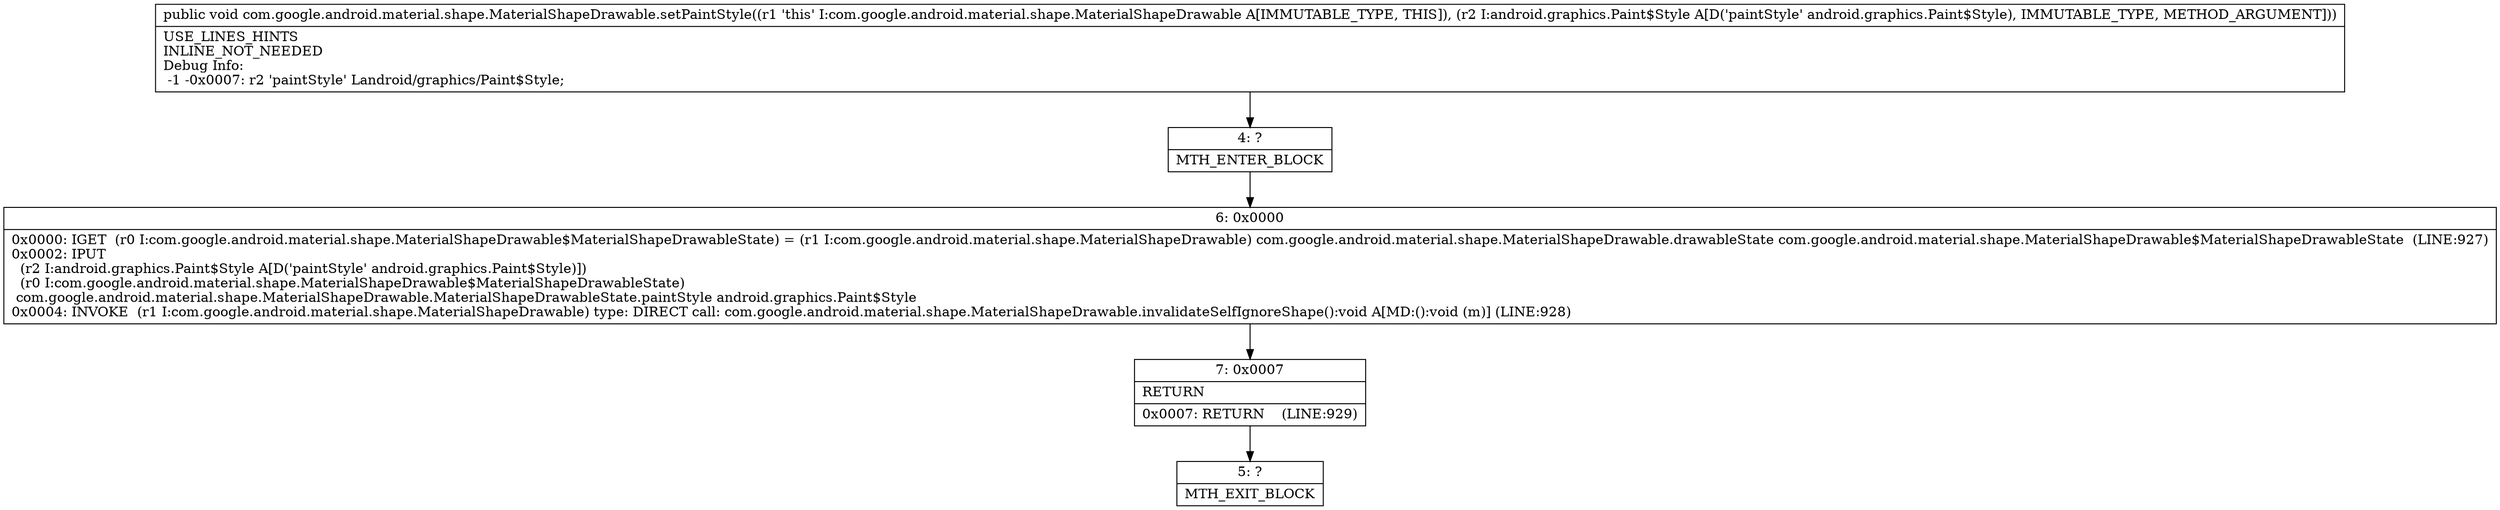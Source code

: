 digraph "CFG forcom.google.android.material.shape.MaterialShapeDrawable.setPaintStyle(Landroid\/graphics\/Paint$Style;)V" {
Node_4 [shape=record,label="{4\:\ ?|MTH_ENTER_BLOCK\l}"];
Node_6 [shape=record,label="{6\:\ 0x0000|0x0000: IGET  (r0 I:com.google.android.material.shape.MaterialShapeDrawable$MaterialShapeDrawableState) = (r1 I:com.google.android.material.shape.MaterialShapeDrawable) com.google.android.material.shape.MaterialShapeDrawable.drawableState com.google.android.material.shape.MaterialShapeDrawable$MaterialShapeDrawableState  (LINE:927)\l0x0002: IPUT  \l  (r2 I:android.graphics.Paint$Style A[D('paintStyle' android.graphics.Paint$Style)])\l  (r0 I:com.google.android.material.shape.MaterialShapeDrawable$MaterialShapeDrawableState)\l com.google.android.material.shape.MaterialShapeDrawable.MaterialShapeDrawableState.paintStyle android.graphics.Paint$Style \l0x0004: INVOKE  (r1 I:com.google.android.material.shape.MaterialShapeDrawable) type: DIRECT call: com.google.android.material.shape.MaterialShapeDrawable.invalidateSelfIgnoreShape():void A[MD:():void (m)] (LINE:928)\l}"];
Node_7 [shape=record,label="{7\:\ 0x0007|RETURN\l|0x0007: RETURN    (LINE:929)\l}"];
Node_5 [shape=record,label="{5\:\ ?|MTH_EXIT_BLOCK\l}"];
MethodNode[shape=record,label="{public void com.google.android.material.shape.MaterialShapeDrawable.setPaintStyle((r1 'this' I:com.google.android.material.shape.MaterialShapeDrawable A[IMMUTABLE_TYPE, THIS]), (r2 I:android.graphics.Paint$Style A[D('paintStyle' android.graphics.Paint$Style), IMMUTABLE_TYPE, METHOD_ARGUMENT]))  | USE_LINES_HINTS\lINLINE_NOT_NEEDED\lDebug Info:\l  \-1 \-0x0007: r2 'paintStyle' Landroid\/graphics\/Paint$Style;\l}"];
MethodNode -> Node_4;Node_4 -> Node_6;
Node_6 -> Node_7;
Node_7 -> Node_5;
}

